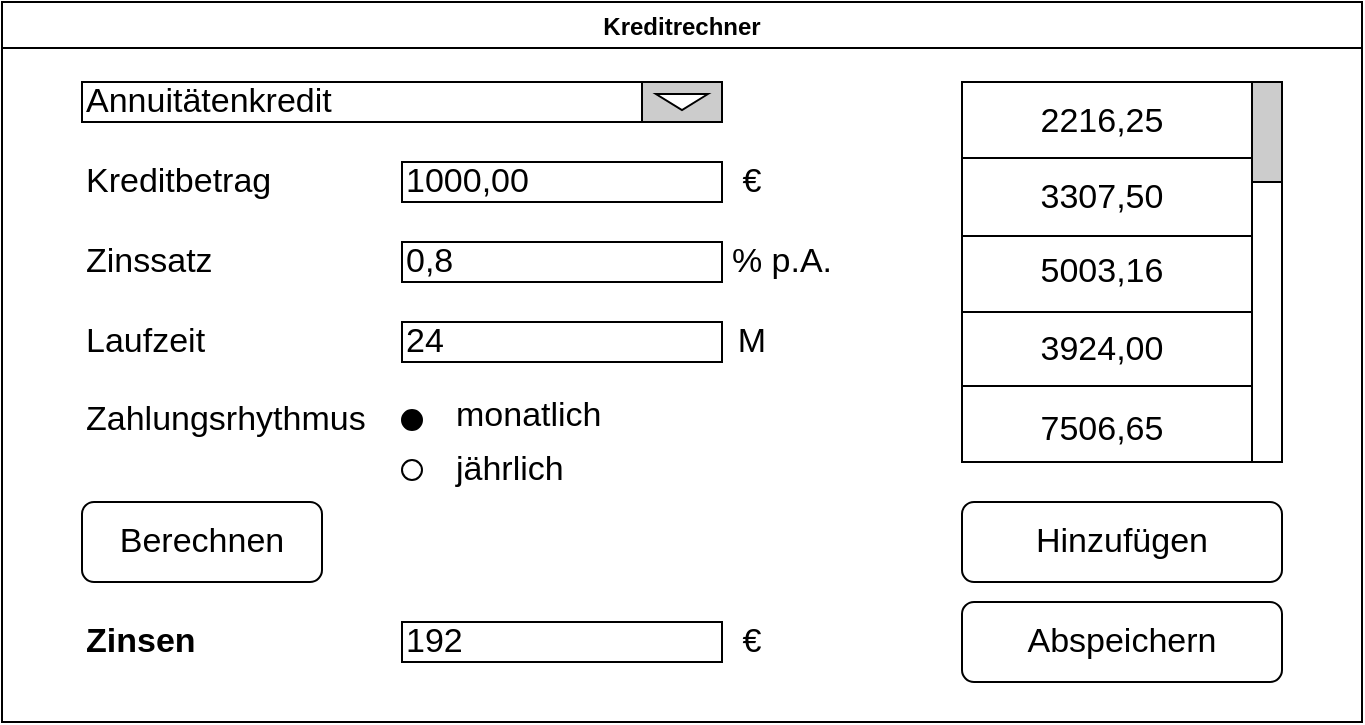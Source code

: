 <mxfile version="14.7.3" type="github">
  <diagram id="f5kF9DEE1ei7IU1X9k2k" name="Page-1">
    <mxGraphModel dx="1158" dy="645" grid="1" gridSize="10" guides="1" tooltips="1" connect="1" arrows="1" fold="1" page="1" pageScale="1" pageWidth="827" pageHeight="1169" math="0" shadow="0">
      <root>
        <mxCell id="0" />
        <mxCell id="1" parent="0" />
        <mxCell id="2RssXCRPkM4zAuQoKRuj-2" value="Kreditrechner" style="swimlane;" parent="1" vertex="1">
          <mxGeometry x="80" y="110" width="680" height="360" as="geometry" />
        </mxCell>
        <mxCell id="2RssXCRPkM4zAuQoKRuj-3" value="Kreditbetrag" style="text;html=1;strokeColor=none;fillColor=none;align=left;verticalAlign=middle;whiteSpace=wrap;rounded=0;fontSize=17;" parent="2RssXCRPkM4zAuQoKRuj-2" vertex="1">
          <mxGeometry x="40" y="70" width="140" height="40" as="geometry" />
        </mxCell>
        <mxCell id="2RssXCRPkM4zAuQoKRuj-4" value="Zinssatz" style="text;html=1;strokeColor=none;fillColor=none;align=left;verticalAlign=middle;whiteSpace=wrap;rounded=0;fontSize=17;" parent="2RssXCRPkM4zAuQoKRuj-2" vertex="1">
          <mxGeometry x="40" y="110" width="140" height="40" as="geometry" />
        </mxCell>
        <mxCell id="2RssXCRPkM4zAuQoKRuj-5" value="Laufzeit" style="text;html=1;strokeColor=none;fillColor=none;align=left;verticalAlign=middle;whiteSpace=wrap;rounded=0;fontSize=17;" parent="2RssXCRPkM4zAuQoKRuj-2" vertex="1">
          <mxGeometry x="40" y="150" width="110" height="40" as="geometry" />
        </mxCell>
        <mxCell id="2RssXCRPkM4zAuQoKRuj-6" value="Zinsen" style="text;html=1;strokeColor=none;fillColor=none;align=left;verticalAlign=middle;whiteSpace=wrap;rounded=0;fontSize=17;fontStyle=1" parent="2RssXCRPkM4zAuQoKRuj-2" vertex="1">
          <mxGeometry x="40" y="300" width="100" height="40" as="geometry" />
        </mxCell>
        <mxCell id="2RssXCRPkM4zAuQoKRuj-7" value="" style="ellipse;whiteSpace=wrap;html=1;aspect=fixed;fontSize=17;align=left;" parent="2RssXCRPkM4zAuQoKRuj-2" vertex="1">
          <mxGeometry x="200" y="229" width="10" height="10" as="geometry" />
        </mxCell>
        <mxCell id="2RssXCRPkM4zAuQoKRuj-9" value="monatlich" style="text;html=1;strokeColor=none;fillColor=none;align=left;verticalAlign=middle;whiteSpace=wrap;rounded=0;labelBackgroundColor=none;fontSize=17;" parent="2RssXCRPkM4zAuQoKRuj-2" vertex="1">
          <mxGeometry x="225" y="199" width="85" height="15" as="geometry" />
        </mxCell>
        <mxCell id="2RssXCRPkM4zAuQoKRuj-10" value="jährlich" style="text;html=1;strokeColor=none;fillColor=none;align=left;verticalAlign=middle;whiteSpace=wrap;rounded=0;labelBackgroundColor=none;fontSize=17;" parent="2RssXCRPkM4zAuQoKRuj-2" vertex="1">
          <mxGeometry x="225" y="229" width="40" height="10" as="geometry" />
        </mxCell>
        <mxCell id="2RssXCRPkM4zAuQoKRuj-8" value="" style="ellipse;whiteSpace=wrap;html=1;aspect=fixed;fontSize=17;align=left;labelBackgroundColor=none;labelBorderColor=none;fillColor=#000000;" parent="2RssXCRPkM4zAuQoKRuj-2" vertex="1">
          <mxGeometry x="200" y="204" width="10" height="10" as="geometry" />
        </mxCell>
        <mxCell id="2RssXCRPkM4zAuQoKRuj-14" value="Berechnen" style="rounded=1;whiteSpace=wrap;html=1;labelBackgroundColor=none;fontSize=17;align=center;fillColor=#FFFFFF;" parent="2RssXCRPkM4zAuQoKRuj-2" vertex="1">
          <mxGeometry x="40" y="250" width="120" height="40" as="geometry" />
        </mxCell>
        <mxCell id="2RssXCRPkM4zAuQoKRuj-15" value="1000,00" style="rounded=0;whiteSpace=wrap;html=1;labelBackgroundColor=none;fontSize=17;fillColor=#FFFFFF;align=left;" parent="2RssXCRPkM4zAuQoKRuj-2" vertex="1">
          <mxGeometry x="200" y="80" width="160" height="20" as="geometry" />
        </mxCell>
        <mxCell id="2RssXCRPkM4zAuQoKRuj-16" value="0,8" style="rounded=0;whiteSpace=wrap;html=1;labelBackgroundColor=none;fontSize=17;fillColor=#FFFFFF;align=left;" parent="2RssXCRPkM4zAuQoKRuj-2" vertex="1">
          <mxGeometry x="200" y="120" width="160" height="20" as="geometry" />
        </mxCell>
        <mxCell id="2RssXCRPkM4zAuQoKRuj-17" value="24" style="rounded=0;whiteSpace=wrap;html=1;labelBackgroundColor=none;fontSize=17;fillColor=#FFFFFF;align=left;" parent="2RssXCRPkM4zAuQoKRuj-2" vertex="1">
          <mxGeometry x="200" y="160" width="160" height="20" as="geometry" />
        </mxCell>
        <mxCell id="2RssXCRPkM4zAuQoKRuj-18" value="192" style="rounded=0;whiteSpace=wrap;html=1;labelBackgroundColor=none;fontSize=17;fillColor=#FFFFFF;align=left;" parent="2RssXCRPkM4zAuQoKRuj-2" vertex="1">
          <mxGeometry x="200" y="310" width="160" height="20" as="geometry" />
        </mxCell>
        <mxCell id="2RssXCRPkM4zAuQoKRuj-20" value="Hinzufügen" style="rounded=1;whiteSpace=wrap;html=1;labelBackgroundColor=none;fontSize=17;align=center;fillColor=#FFFFFF;" parent="2RssXCRPkM4zAuQoKRuj-2" vertex="1">
          <mxGeometry x="480" y="250" width="160" height="40" as="geometry" />
        </mxCell>
        <mxCell id="2RssXCRPkM4zAuQoKRuj-21" value="Abspeichern" style="rounded=1;whiteSpace=wrap;html=1;labelBackgroundColor=none;fontSize=17;align=center;fillColor=#FFFFFF;" parent="2RssXCRPkM4zAuQoKRuj-2" vertex="1">
          <mxGeometry x="480" y="300" width="160" height="40" as="geometry" />
        </mxCell>
        <mxCell id="2RssXCRPkM4zAuQoKRuj-23" value="% p.A." style="text;html=1;strokeColor=none;fillColor=none;align=center;verticalAlign=middle;whiteSpace=wrap;rounded=0;labelBackgroundColor=none;fontSize=17;" parent="2RssXCRPkM4zAuQoKRuj-2" vertex="1">
          <mxGeometry x="360" y="120" width="60" height="20" as="geometry" />
        </mxCell>
        <mxCell id="2RssXCRPkM4zAuQoKRuj-24" value="M" style="text;html=1;strokeColor=none;fillColor=none;align=center;verticalAlign=middle;whiteSpace=wrap;rounded=0;labelBackgroundColor=none;fontSize=17;" parent="2RssXCRPkM4zAuQoKRuj-2" vertex="1">
          <mxGeometry x="360" y="160" width="30" height="20" as="geometry" />
        </mxCell>
        <mxCell id="2RssXCRPkM4zAuQoKRuj-25" value="€" style="text;html=1;strokeColor=none;fillColor=none;align=center;verticalAlign=middle;whiteSpace=wrap;rounded=0;labelBackgroundColor=none;fontSize=17;" parent="2RssXCRPkM4zAuQoKRuj-2" vertex="1">
          <mxGeometry x="360" y="310" width="30" height="20" as="geometry" />
        </mxCell>
        <mxCell id="2RssXCRPkM4zAuQoKRuj-39" value="" style="shape=table;html=1;whiteSpace=wrap;startSize=0;container=1;collapsible=0;childLayout=tableLayout;labelBackgroundColor=none;fontSize=17;fillColor=#FFFFFF;align=left;columnLines=0;" parent="2RssXCRPkM4zAuQoKRuj-2" vertex="1">
          <mxGeometry x="480" y="40" width="160" height="190" as="geometry" />
        </mxCell>
        <mxCell id="2RssXCRPkM4zAuQoKRuj-40" value="" style="shape=partialRectangle;html=1;whiteSpace=wrap;collapsible=0;dropTarget=0;pointerEvents=0;fillColor=none;top=0;left=0;bottom=0;right=0;points=[[0,0.5],[1,0.5]];portConstraint=eastwest;" parent="2RssXCRPkM4zAuQoKRuj-39" vertex="1">
          <mxGeometry width="160" height="38" as="geometry" />
        </mxCell>
        <mxCell id="2RssXCRPkM4zAuQoKRuj-41" value="" style="shape=partialRectangle;html=1;whiteSpace=wrap;connectable=0;fillColor=none;top=0;left=0;bottom=0;right=0;overflow=hidden;" parent="2RssXCRPkM4zAuQoKRuj-40" vertex="1">
          <mxGeometry width="53" height="38" as="geometry" />
        </mxCell>
        <mxCell id="2RssXCRPkM4zAuQoKRuj-42" value="" style="shape=partialRectangle;html=1;whiteSpace=wrap;connectable=0;fillColor=none;top=0;left=0;bottom=0;right=0;overflow=hidden;align=left;" parent="2RssXCRPkM4zAuQoKRuj-40" vertex="1">
          <mxGeometry x="53" width="57" height="38" as="geometry" />
        </mxCell>
        <mxCell id="2RssXCRPkM4zAuQoKRuj-43" value="" style="shape=partialRectangle;html=1;whiteSpace=wrap;connectable=0;fillColor=none;top=0;left=0;bottom=0;right=0;overflow=hidden;" parent="2RssXCRPkM4zAuQoKRuj-40" vertex="1">
          <mxGeometry x="110" width="50" height="38" as="geometry" />
        </mxCell>
        <mxCell id="2RssXCRPkM4zAuQoKRuj-60" style="shape=partialRectangle;html=1;whiteSpace=wrap;collapsible=0;dropTarget=0;pointerEvents=0;fillColor=none;top=0;left=0;bottom=0;right=0;points=[[0,0.5],[1,0.5]];portConstraint=eastwest;" parent="2RssXCRPkM4zAuQoKRuj-39" vertex="1">
          <mxGeometry y="38" width="160" height="39" as="geometry" />
        </mxCell>
        <mxCell id="2RssXCRPkM4zAuQoKRuj-61" style="shape=partialRectangle;html=1;whiteSpace=wrap;connectable=0;fillColor=none;top=0;left=0;bottom=0;right=0;overflow=hidden;" parent="2RssXCRPkM4zAuQoKRuj-60" vertex="1">
          <mxGeometry width="53" height="39" as="geometry" />
        </mxCell>
        <mxCell id="2RssXCRPkM4zAuQoKRuj-62" value="" style="shape=partialRectangle;html=1;whiteSpace=wrap;connectable=0;fillColor=none;top=0;left=0;bottom=0;right=0;overflow=hidden;" parent="2RssXCRPkM4zAuQoKRuj-60" vertex="1">
          <mxGeometry x="53" width="57" height="39" as="geometry" />
        </mxCell>
        <mxCell id="2RssXCRPkM4zAuQoKRuj-63" style="shape=partialRectangle;html=1;whiteSpace=wrap;connectable=0;fillColor=none;top=0;left=0;bottom=0;right=0;overflow=hidden;" parent="2RssXCRPkM4zAuQoKRuj-60" vertex="1">
          <mxGeometry x="110" width="50" height="39" as="geometry" />
        </mxCell>
        <mxCell id="2RssXCRPkM4zAuQoKRuj-56" style="shape=partialRectangle;html=1;whiteSpace=wrap;collapsible=0;dropTarget=0;pointerEvents=0;fillColor=none;top=0;left=0;bottom=0;right=0;points=[[0,0.5],[1,0.5]];portConstraint=eastwest;" parent="2RssXCRPkM4zAuQoKRuj-39" vertex="1">
          <mxGeometry y="77" width="160" height="38" as="geometry" />
        </mxCell>
        <mxCell id="2RssXCRPkM4zAuQoKRuj-57" style="shape=partialRectangle;html=1;whiteSpace=wrap;connectable=0;fillColor=none;top=0;left=0;bottom=0;right=0;overflow=hidden;" parent="2RssXCRPkM4zAuQoKRuj-56" vertex="1">
          <mxGeometry width="53" height="38" as="geometry" />
        </mxCell>
        <mxCell id="2RssXCRPkM4zAuQoKRuj-58" style="shape=partialRectangle;html=1;whiteSpace=wrap;connectable=0;fillColor=none;top=0;left=0;bottom=0;right=0;overflow=hidden;" parent="2RssXCRPkM4zAuQoKRuj-56" vertex="1">
          <mxGeometry x="53" width="57" height="38" as="geometry" />
        </mxCell>
        <mxCell id="2RssXCRPkM4zAuQoKRuj-59" style="shape=partialRectangle;html=1;whiteSpace=wrap;connectable=0;fillColor=none;top=0;left=0;bottom=0;right=0;overflow=hidden;" parent="2RssXCRPkM4zAuQoKRuj-56" vertex="1">
          <mxGeometry x="110" width="50" height="38" as="geometry" />
        </mxCell>
        <mxCell id="2RssXCRPkM4zAuQoKRuj-44" value="" style="shape=partialRectangle;html=1;whiteSpace=wrap;collapsible=0;dropTarget=0;pointerEvents=0;fillColor=none;top=0;left=0;bottom=0;right=0;points=[[0,0.5],[1,0.5]];portConstraint=eastwest;" parent="2RssXCRPkM4zAuQoKRuj-39" vertex="1">
          <mxGeometry y="115" width="160" height="37" as="geometry" />
        </mxCell>
        <mxCell id="2RssXCRPkM4zAuQoKRuj-45" value="" style="shape=partialRectangle;html=1;whiteSpace=wrap;connectable=0;fillColor=none;top=0;left=0;bottom=0;right=0;overflow=hidden;" parent="2RssXCRPkM4zAuQoKRuj-44" vertex="1">
          <mxGeometry width="53" height="37" as="geometry" />
        </mxCell>
        <mxCell id="2RssXCRPkM4zAuQoKRuj-46" value="" style="shape=partialRectangle;html=1;whiteSpace=wrap;connectable=0;fillColor=none;top=0;left=0;bottom=0;right=0;overflow=hidden;" parent="2RssXCRPkM4zAuQoKRuj-44" vertex="1">
          <mxGeometry x="53" width="57" height="37" as="geometry" />
        </mxCell>
        <mxCell id="2RssXCRPkM4zAuQoKRuj-47" value="" style="shape=partialRectangle;html=1;whiteSpace=wrap;connectable=0;fillColor=none;top=0;left=0;bottom=0;right=0;overflow=hidden;" parent="2RssXCRPkM4zAuQoKRuj-44" vertex="1">
          <mxGeometry x="110" width="50" height="37" as="geometry" />
        </mxCell>
        <mxCell id="2RssXCRPkM4zAuQoKRuj-48" value="" style="shape=partialRectangle;html=1;whiteSpace=wrap;collapsible=0;dropTarget=0;pointerEvents=0;fillColor=none;top=0;left=0;bottom=0;right=0;points=[[0,0.5],[1,0.5]];portConstraint=eastwest;" parent="2RssXCRPkM4zAuQoKRuj-39" vertex="1">
          <mxGeometry y="152" width="160" height="38" as="geometry" />
        </mxCell>
        <mxCell id="2RssXCRPkM4zAuQoKRuj-49" value="" style="shape=partialRectangle;html=1;whiteSpace=wrap;connectable=0;fillColor=none;top=0;left=0;bottom=0;right=0;overflow=hidden;" parent="2RssXCRPkM4zAuQoKRuj-48" vertex="1">
          <mxGeometry width="53" height="38" as="geometry" />
        </mxCell>
        <mxCell id="2RssXCRPkM4zAuQoKRuj-50" value="" style="shape=partialRectangle;html=1;whiteSpace=wrap;connectable=0;fillColor=none;top=0;left=0;bottom=0;right=0;overflow=hidden;" parent="2RssXCRPkM4zAuQoKRuj-48" vertex="1">
          <mxGeometry x="53" width="57" height="38" as="geometry" />
        </mxCell>
        <mxCell id="2RssXCRPkM4zAuQoKRuj-51" value="" style="shape=partialRectangle;html=1;whiteSpace=wrap;connectable=0;fillColor=none;top=0;left=0;bottom=0;right=0;overflow=hidden;" parent="2RssXCRPkM4zAuQoKRuj-48" vertex="1">
          <mxGeometry x="110" width="50" height="38" as="geometry" />
        </mxCell>
        <mxCell id="2RssXCRPkM4zAuQoKRuj-65" value="3307,50" style="text;html=1;strokeColor=none;fillColor=none;align=center;verticalAlign=middle;whiteSpace=wrap;rounded=0;labelBackgroundColor=none;fontSize=17;" parent="2RssXCRPkM4zAuQoKRuj-2" vertex="1">
          <mxGeometry x="480" y="88" width="140" height="20" as="geometry" />
        </mxCell>
        <mxCell id="2RssXCRPkM4zAuQoKRuj-66" value="2216,25" style="text;html=1;strokeColor=none;fillColor=none;align=center;verticalAlign=middle;whiteSpace=wrap;rounded=0;labelBackgroundColor=none;fontSize=17;" parent="2RssXCRPkM4zAuQoKRuj-2" vertex="1">
          <mxGeometry x="480" y="50" width="140" height="20" as="geometry" />
        </mxCell>
        <mxCell id="2RssXCRPkM4zAuQoKRuj-67" value="5003,16" style="text;html=1;strokeColor=none;fillColor=none;align=center;verticalAlign=middle;whiteSpace=wrap;rounded=0;labelBackgroundColor=none;fontSize=17;" parent="2RssXCRPkM4zAuQoKRuj-2" vertex="1">
          <mxGeometry x="480" y="125" width="140" height="20" as="geometry" />
        </mxCell>
        <mxCell id="2RssXCRPkM4zAuQoKRuj-68" value="3924,00" style="text;html=1;strokeColor=none;fillColor=none;align=center;verticalAlign=middle;whiteSpace=wrap;rounded=0;labelBackgroundColor=none;fontSize=17;" parent="2RssXCRPkM4zAuQoKRuj-2" vertex="1">
          <mxGeometry x="480" y="165" width="140" height="17" as="geometry" />
        </mxCell>
        <mxCell id="2RssXCRPkM4zAuQoKRuj-69" value="7506,65" style="text;html=1;strokeColor=none;fillColor=none;align=center;verticalAlign=middle;whiteSpace=wrap;rounded=0;labelBackgroundColor=none;fontSize=17;" parent="2RssXCRPkM4zAuQoKRuj-2" vertex="1">
          <mxGeometry x="480" y="204" width="140" height="20" as="geometry" />
        </mxCell>
        <mxCell id="2RssXCRPkM4zAuQoKRuj-70" value="" style="rounded=0;whiteSpace=wrap;html=1;labelBackgroundColor=none;fontSize=17;fillColor=#FFFFFF;gradientColor=none;align=left;" parent="2RssXCRPkM4zAuQoKRuj-2" vertex="1">
          <mxGeometry x="625" y="70" width="15" height="160" as="geometry" />
        </mxCell>
        <mxCell id="2RssXCRPkM4zAuQoKRuj-71" value="" style="rounded=0;whiteSpace=wrap;html=1;labelBackgroundColor=none;fontSize=17;gradientColor=none;align=left;fillColor=#CCCCCC;" parent="2RssXCRPkM4zAuQoKRuj-2" vertex="1">
          <mxGeometry x="625" y="40" width="15" height="50" as="geometry" />
        </mxCell>
        <mxCell id="2RssXCRPkM4zAuQoKRuj-73" value="Annuitätenkredit" style="rounded=0;whiteSpace=wrap;html=1;labelBackgroundColor=none;fontSize=17;gradientColor=none;align=left;fillColor=#FFFFFF;" parent="2RssXCRPkM4zAuQoKRuj-2" vertex="1">
          <mxGeometry x="40" y="40" width="320" height="20" as="geometry" />
        </mxCell>
        <mxCell id="2RssXCRPkM4zAuQoKRuj-74" value="" style="rounded=0;whiteSpace=wrap;html=1;labelBackgroundColor=none;fontSize=17;gradientColor=none;align=left;fillColor=#CCCCCC;" parent="2RssXCRPkM4zAuQoKRuj-2" vertex="1">
          <mxGeometry x="320" y="40" width="40" height="20" as="geometry" />
        </mxCell>
        <mxCell id="2RssXCRPkM4zAuQoKRuj-78" value="" style="triangle;whiteSpace=wrap;html=1;labelBackgroundColor=none;fontSize=17;gradientColor=none;align=left;fillColor=#FFFFFF;rotation=90;" parent="2RssXCRPkM4zAuQoKRuj-2" vertex="1">
          <mxGeometry x="336" y="37" width="8" height="26" as="geometry" />
        </mxCell>
        <mxCell id="2RssXCRPkM4zAuQoKRuj-80" value="Zahlungsrhythmus" style="text;html=1;strokeColor=none;fillColor=none;align=left;verticalAlign=middle;whiteSpace=wrap;rounded=0;labelBackgroundColor=none;fontSize=17;" parent="2RssXCRPkM4zAuQoKRuj-2" vertex="1">
          <mxGeometry x="40" y="199" width="150" height="20" as="geometry" />
        </mxCell>
        <mxCell id="2RssXCRPkM4zAuQoKRuj-22" value="€" style="text;html=1;strokeColor=none;fillColor=none;align=center;verticalAlign=middle;whiteSpace=wrap;rounded=0;labelBackgroundColor=none;fontSize=17;" parent="1" vertex="1">
          <mxGeometry x="440" y="190" width="30" height="20" as="geometry" />
        </mxCell>
      </root>
    </mxGraphModel>
  </diagram>
</mxfile>
